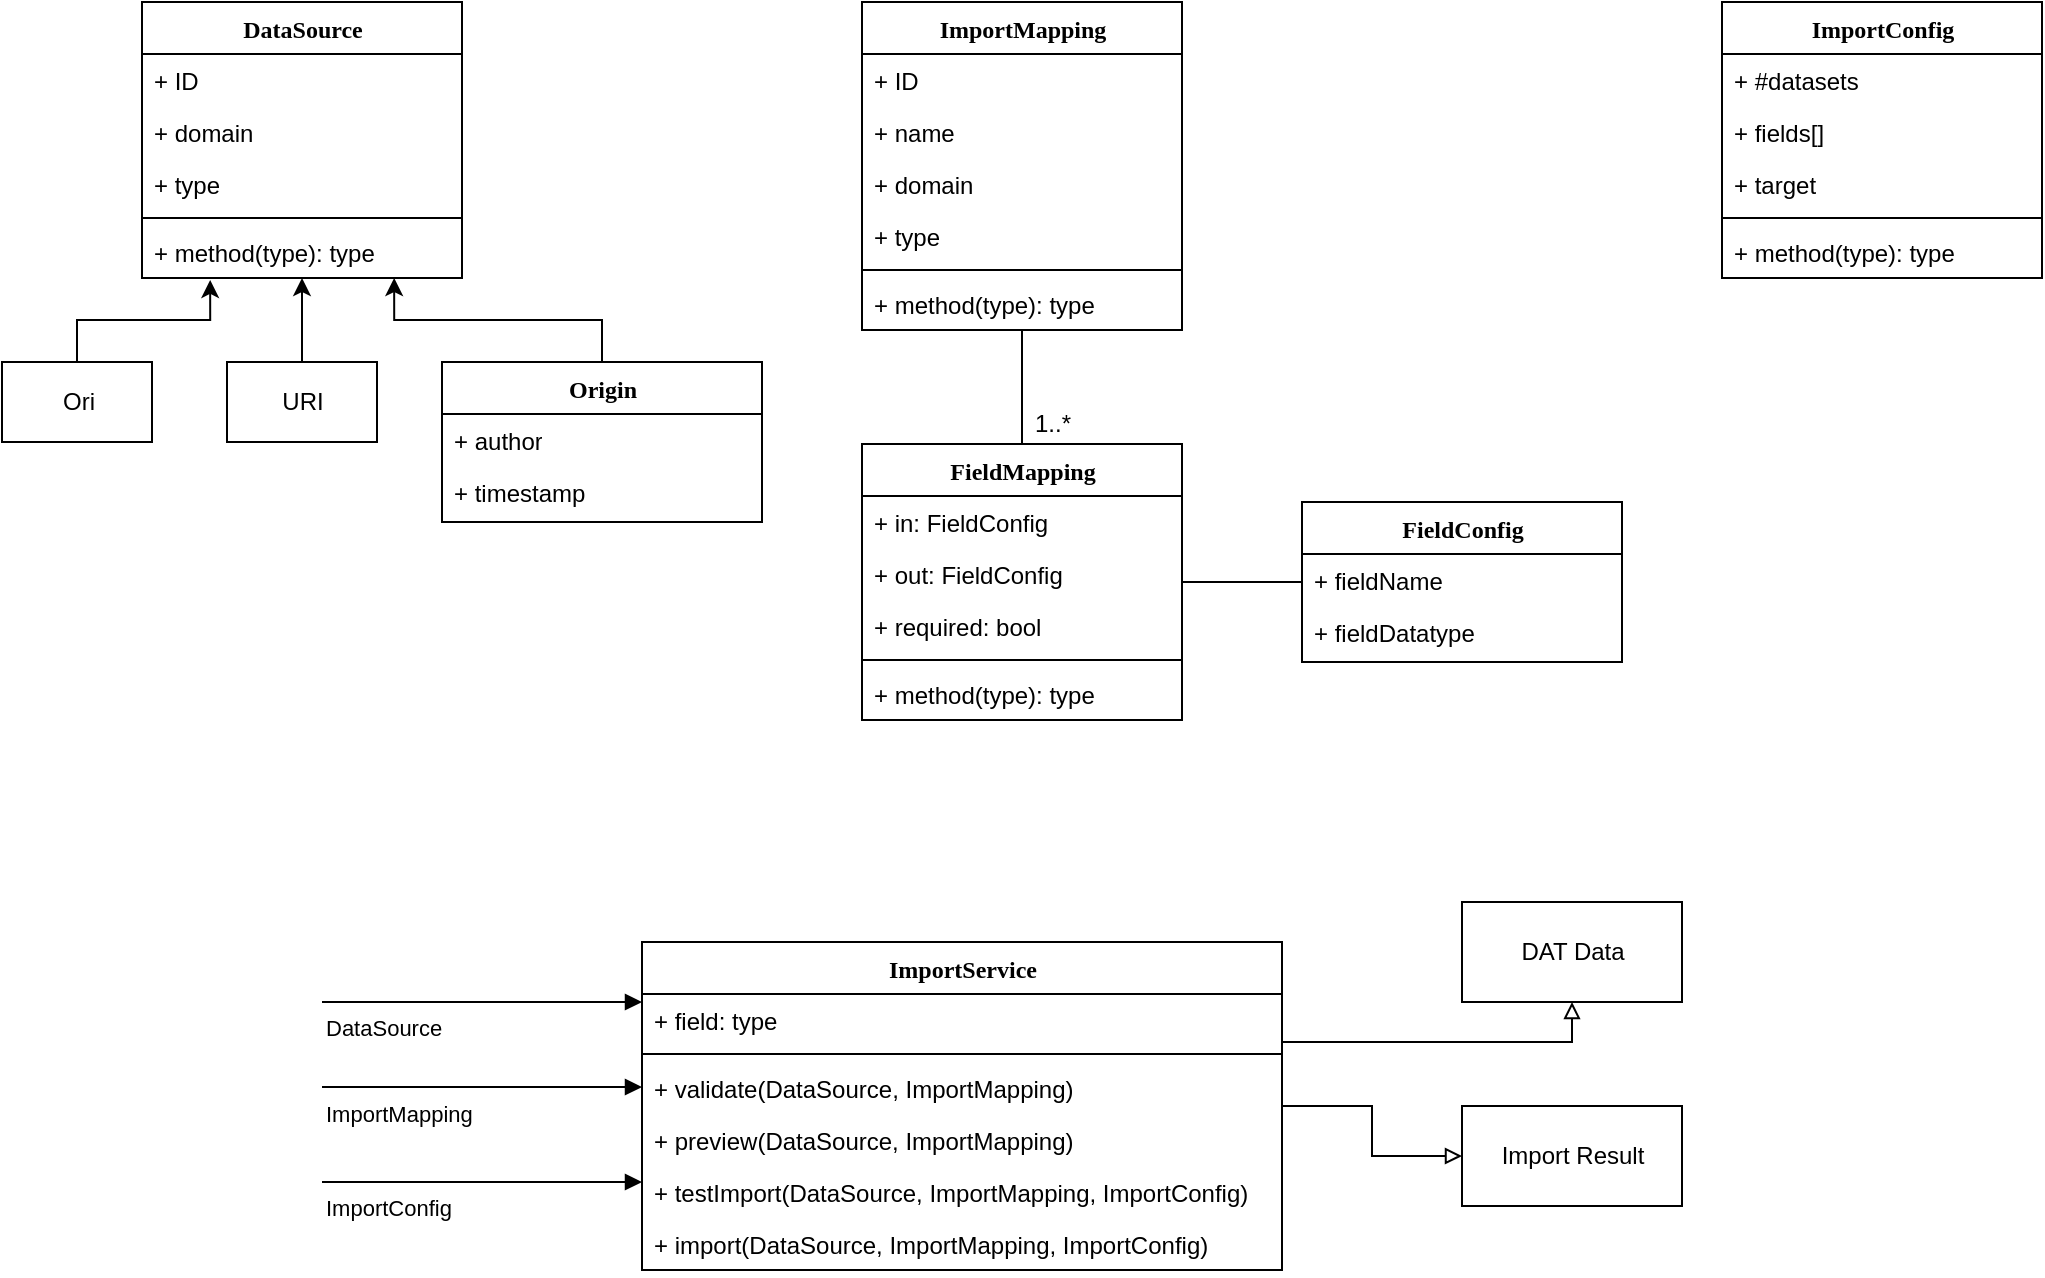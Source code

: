 <mxfile version="12.3.0" type="github" pages="1">
  <diagram name="Page-1" id="6133507b-19e7-1e82-6fc7-422aa6c4b21f">
    <mxGraphModel dx="2062" dy="1129" grid="1" gridSize="10" guides="1" tooltips="1" connect="1" arrows="1" fold="1" page="1" pageScale="1" pageWidth="1100" pageHeight="850" background="#ffffff" math="0" shadow="0">
      <root>
        <mxCell id="0"/>
        <mxCell id="1" parent="0"/>
        <mxCell id="tQbu4OHNhD7reHEDY6yL-50" value="ImportConfig" style="swimlane;html=1;fontStyle=1;align=center;verticalAlign=top;childLayout=stackLayout;horizontal=1;startSize=26;horizontalStack=0;resizeParent=1;resizeLast=0;collapsible=1;marginBottom=0;swimlaneFillColor=#ffffff;rounded=0;shadow=0;comic=0;labelBackgroundColor=none;strokeWidth=1;fillColor=none;fontFamily=Verdana;fontSize=12" vertex="1" parent="1">
          <mxGeometry x="910" y="60" width="160" height="138" as="geometry"/>
        </mxCell>
        <mxCell id="tQbu4OHNhD7reHEDY6yL-51" value="&lt;div&gt;+ #datasets&lt;/div&gt;" style="text;html=1;strokeColor=none;fillColor=none;align=left;verticalAlign=top;spacingLeft=4;spacingRight=4;whiteSpace=wrap;overflow=hidden;rotatable=0;points=[[0,0.5],[1,0.5]];portConstraint=eastwest;" vertex="1" parent="tQbu4OHNhD7reHEDY6yL-50">
          <mxGeometry y="26" width="160" height="26" as="geometry"/>
        </mxCell>
        <mxCell id="tQbu4OHNhD7reHEDY6yL-52" value="+ fields[]" style="text;html=1;strokeColor=none;fillColor=none;align=left;verticalAlign=top;spacingLeft=4;spacingRight=4;whiteSpace=wrap;overflow=hidden;rotatable=0;points=[[0,0.5],[1,0.5]];portConstraint=eastwest;" vertex="1" parent="tQbu4OHNhD7reHEDY6yL-50">
          <mxGeometry y="52" width="160" height="26" as="geometry"/>
        </mxCell>
        <mxCell id="tQbu4OHNhD7reHEDY6yL-55" value="+ target" style="text;html=1;strokeColor=none;fillColor=none;align=left;verticalAlign=top;spacingLeft=4;spacingRight=4;whiteSpace=wrap;overflow=hidden;rotatable=0;points=[[0,0.5],[1,0.5]];portConstraint=eastwest;" vertex="1" parent="tQbu4OHNhD7reHEDY6yL-50">
          <mxGeometry y="78" width="160" height="26" as="geometry"/>
        </mxCell>
        <mxCell id="tQbu4OHNhD7reHEDY6yL-53" value="" style="line;html=1;strokeWidth=1;fillColor=none;align=left;verticalAlign=middle;spacingTop=-1;spacingLeft=3;spacingRight=3;rotatable=0;labelPosition=right;points=[];portConstraint=eastwest;" vertex="1" parent="tQbu4OHNhD7reHEDY6yL-50">
          <mxGeometry y="104" width="160" height="8" as="geometry"/>
        </mxCell>
        <mxCell id="tQbu4OHNhD7reHEDY6yL-54" value="+ method(type): type" style="text;html=1;strokeColor=none;fillColor=none;align=left;verticalAlign=top;spacingLeft=4;spacingRight=4;whiteSpace=wrap;overflow=hidden;rotatable=0;points=[[0,0.5],[1,0.5]];portConstraint=eastwest;" vertex="1" parent="tQbu4OHNhD7reHEDY6yL-50">
          <mxGeometry y="112" width="160" height="26" as="geometry"/>
        </mxCell>
        <mxCell id="tQbu4OHNhD7reHEDY6yL-56" value="" style="group" vertex="1" connectable="0" parent="1">
          <mxGeometry x="50" y="60" width="380" height="260" as="geometry"/>
        </mxCell>
        <mxCell id="tQbu4OHNhD7reHEDY6yL-2" value="&lt;div&gt;DataSource&lt;/div&gt;" style="swimlane;html=1;fontStyle=1;align=center;verticalAlign=top;childLayout=stackLayout;horizontal=1;startSize=26;horizontalStack=0;resizeParent=1;resizeLast=0;collapsible=1;marginBottom=0;swimlaneFillColor=#ffffff;rounded=0;shadow=0;comic=0;labelBackgroundColor=none;strokeWidth=1;fillColor=none;fontFamily=Verdana;fontSize=12" vertex="1" parent="tQbu4OHNhD7reHEDY6yL-56">
          <mxGeometry x="70" width="160" height="138" as="geometry"/>
        </mxCell>
        <mxCell id="tQbu4OHNhD7reHEDY6yL-3" value="+ ID" style="text;html=1;strokeColor=none;fillColor=none;align=left;verticalAlign=top;spacingLeft=4;spacingRight=4;whiteSpace=wrap;overflow=hidden;rotatable=0;points=[[0,0.5],[1,0.5]];portConstraint=eastwest;" vertex="1" parent="tQbu4OHNhD7reHEDY6yL-2">
          <mxGeometry y="26" width="160" height="26" as="geometry"/>
        </mxCell>
        <mxCell id="tQbu4OHNhD7reHEDY6yL-4" value="+ domain" style="text;html=1;strokeColor=none;fillColor=none;align=left;verticalAlign=top;spacingLeft=4;spacingRight=4;whiteSpace=wrap;overflow=hidden;rotatable=0;points=[[0,0.5],[1,0.5]];portConstraint=eastwest;" vertex="1" parent="tQbu4OHNhD7reHEDY6yL-2">
          <mxGeometry y="52" width="160" height="26" as="geometry"/>
        </mxCell>
        <mxCell id="tQbu4OHNhD7reHEDY6yL-7" value="+ type" style="text;html=1;strokeColor=none;fillColor=none;align=left;verticalAlign=top;spacingLeft=4;spacingRight=4;whiteSpace=wrap;overflow=hidden;rotatable=0;points=[[0,0.5],[1,0.5]];portConstraint=eastwest;" vertex="1" parent="tQbu4OHNhD7reHEDY6yL-2">
          <mxGeometry y="78" width="160" height="26" as="geometry"/>
        </mxCell>
        <mxCell id="tQbu4OHNhD7reHEDY6yL-5" value="" style="line;html=1;strokeWidth=1;fillColor=none;align=left;verticalAlign=middle;spacingTop=-1;spacingLeft=3;spacingRight=3;rotatable=0;labelPosition=right;points=[];portConstraint=eastwest;" vertex="1" parent="tQbu4OHNhD7reHEDY6yL-2">
          <mxGeometry y="104" width="160" height="8" as="geometry"/>
        </mxCell>
        <mxCell id="tQbu4OHNhD7reHEDY6yL-6" value="+ method(type): type" style="text;html=1;strokeColor=none;fillColor=none;align=left;verticalAlign=top;spacingLeft=4;spacingRight=4;whiteSpace=wrap;overflow=hidden;rotatable=0;points=[[0,0.5],[1,0.5]];portConstraint=eastwest;" vertex="1" parent="tQbu4OHNhD7reHEDY6yL-2">
          <mxGeometry y="112" width="160" height="26" as="geometry"/>
        </mxCell>
        <mxCell id="tQbu4OHNhD7reHEDY6yL-16" style="edgeStyle=orthogonalEdgeStyle;rounded=0;orthogonalLoop=1;jettySize=auto;html=1;entryX=0.213;entryY=1.038;entryDx=0;entryDy=0;entryPerimeter=0;" edge="1" parent="tQbu4OHNhD7reHEDY6yL-56" source="tQbu4OHNhD7reHEDY6yL-10" target="tQbu4OHNhD7reHEDY6yL-6">
          <mxGeometry relative="1" as="geometry"/>
        </mxCell>
        <mxCell id="tQbu4OHNhD7reHEDY6yL-10" value="Ori" style="html=1;" vertex="1" parent="tQbu4OHNhD7reHEDY6yL-56">
          <mxGeometry y="180" width="75" height="40" as="geometry"/>
        </mxCell>
        <mxCell id="tQbu4OHNhD7reHEDY6yL-15" style="edgeStyle=orthogonalEdgeStyle;rounded=0;orthogonalLoop=1;jettySize=auto;html=1;" edge="1" parent="tQbu4OHNhD7reHEDY6yL-56" source="tQbu4OHNhD7reHEDY6yL-14" target="tQbu4OHNhD7reHEDY6yL-2">
          <mxGeometry relative="1" as="geometry"/>
        </mxCell>
        <mxCell id="tQbu4OHNhD7reHEDY6yL-14" value="URI" style="html=1;" vertex="1" parent="tQbu4OHNhD7reHEDY6yL-56">
          <mxGeometry x="112.5" y="180" width="75" height="40" as="geometry"/>
        </mxCell>
        <mxCell id="tQbu4OHNhD7reHEDY6yL-24" style="edgeStyle=orthogonalEdgeStyle;rounded=0;orthogonalLoop=1;jettySize=auto;html=1;entryX=0.788;entryY=1;entryDx=0;entryDy=0;entryPerimeter=0;" edge="1" parent="tQbu4OHNhD7reHEDY6yL-56" source="tQbu4OHNhD7reHEDY6yL-19" target="tQbu4OHNhD7reHEDY6yL-6">
          <mxGeometry relative="1" as="geometry"/>
        </mxCell>
        <mxCell id="tQbu4OHNhD7reHEDY6yL-19" value="Origin" style="swimlane;html=1;fontStyle=1;align=center;verticalAlign=top;childLayout=stackLayout;horizontal=1;startSize=26;horizontalStack=0;resizeParent=1;resizeLast=0;collapsible=1;marginBottom=0;swimlaneFillColor=#ffffff;rounded=0;shadow=0;comic=0;labelBackgroundColor=none;strokeWidth=1;fillColor=none;fontFamily=Verdana;fontSize=12" vertex="1" parent="tQbu4OHNhD7reHEDY6yL-56">
          <mxGeometry x="220" y="180" width="160" height="80" as="geometry"/>
        </mxCell>
        <mxCell id="tQbu4OHNhD7reHEDY6yL-20" value="+ author" style="text;html=1;strokeColor=none;fillColor=none;align=left;verticalAlign=top;spacingLeft=4;spacingRight=4;whiteSpace=wrap;overflow=hidden;rotatable=0;points=[[0,0.5],[1,0.5]];portConstraint=eastwest;" vertex="1" parent="tQbu4OHNhD7reHEDY6yL-19">
          <mxGeometry y="26" width="160" height="26" as="geometry"/>
        </mxCell>
        <mxCell id="tQbu4OHNhD7reHEDY6yL-21" value="+ timestamp" style="text;html=1;strokeColor=none;fillColor=none;align=left;verticalAlign=top;spacingLeft=4;spacingRight=4;whiteSpace=wrap;overflow=hidden;rotatable=0;points=[[0,0.5],[1,0.5]];portConstraint=eastwest;" vertex="1" parent="tQbu4OHNhD7reHEDY6yL-19">
          <mxGeometry y="52" width="160" height="26" as="geometry"/>
        </mxCell>
        <mxCell id="tQbu4OHNhD7reHEDY6yL-57" value="" style="group" vertex="1" connectable="0" parent="1">
          <mxGeometry x="480" y="60" width="380" height="359" as="geometry"/>
        </mxCell>
        <mxCell id="tQbu4OHNhD7reHEDY6yL-25" value="ImportMapping" style="swimlane;html=1;fontStyle=1;align=center;verticalAlign=top;childLayout=stackLayout;horizontal=1;startSize=26;horizontalStack=0;resizeParent=1;resizeLast=0;collapsible=1;marginBottom=0;swimlaneFillColor=#ffffff;rounded=0;shadow=0;comic=0;labelBackgroundColor=none;strokeWidth=1;fillColor=none;fontFamily=Verdana;fontSize=12" vertex="1" parent="tQbu4OHNhD7reHEDY6yL-57">
          <mxGeometry width="160" height="164" as="geometry"/>
        </mxCell>
        <mxCell id="tQbu4OHNhD7reHEDY6yL-26" value="+ ID" style="text;html=1;strokeColor=none;fillColor=none;align=left;verticalAlign=top;spacingLeft=4;spacingRight=4;whiteSpace=wrap;overflow=hidden;rotatable=0;points=[[0,0.5],[1,0.5]];portConstraint=eastwest;" vertex="1" parent="tQbu4OHNhD7reHEDY6yL-25">
          <mxGeometry y="26" width="160" height="26" as="geometry"/>
        </mxCell>
        <mxCell id="tQbu4OHNhD7reHEDY6yL-27" value="+ name" style="text;html=1;strokeColor=none;fillColor=none;align=left;verticalAlign=top;spacingLeft=4;spacingRight=4;whiteSpace=wrap;overflow=hidden;rotatable=0;points=[[0,0.5],[1,0.5]];portConstraint=eastwest;" vertex="1" parent="tQbu4OHNhD7reHEDY6yL-25">
          <mxGeometry y="52" width="160" height="26" as="geometry"/>
        </mxCell>
        <mxCell id="tQbu4OHNhD7reHEDY6yL-30" value="+ domain" style="text;html=1;strokeColor=none;fillColor=none;align=left;verticalAlign=top;spacingLeft=4;spacingRight=4;whiteSpace=wrap;overflow=hidden;rotatable=0;points=[[0,0.5],[1,0.5]];portConstraint=eastwest;" vertex="1" parent="tQbu4OHNhD7reHEDY6yL-25">
          <mxGeometry y="78" width="160" height="26" as="geometry"/>
        </mxCell>
        <mxCell id="tQbu4OHNhD7reHEDY6yL-31" value="+ type" style="text;html=1;strokeColor=none;fillColor=none;align=left;verticalAlign=top;spacingLeft=4;spacingRight=4;whiteSpace=wrap;overflow=hidden;rotatable=0;points=[[0,0.5],[1,0.5]];portConstraint=eastwest;" vertex="1" parent="tQbu4OHNhD7reHEDY6yL-25">
          <mxGeometry y="104" width="160" height="26" as="geometry"/>
        </mxCell>
        <mxCell id="tQbu4OHNhD7reHEDY6yL-28" value="" style="line;html=1;strokeWidth=1;fillColor=none;align=left;verticalAlign=middle;spacingTop=-1;spacingLeft=3;spacingRight=3;rotatable=0;labelPosition=right;points=[];portConstraint=eastwest;" vertex="1" parent="tQbu4OHNhD7reHEDY6yL-25">
          <mxGeometry y="130" width="160" height="8" as="geometry"/>
        </mxCell>
        <mxCell id="tQbu4OHNhD7reHEDY6yL-29" value="+ method(type): type" style="text;html=1;strokeColor=none;fillColor=none;align=left;verticalAlign=top;spacingLeft=4;spacingRight=4;whiteSpace=wrap;overflow=hidden;rotatable=0;points=[[0,0.5],[1,0.5]];portConstraint=eastwest;" vertex="1" parent="tQbu4OHNhD7reHEDY6yL-25">
          <mxGeometry y="138" width="160" height="26" as="geometry"/>
        </mxCell>
        <mxCell id="tQbu4OHNhD7reHEDY6yL-48" style="edgeStyle=orthogonalEdgeStyle;rounded=0;orthogonalLoop=1;jettySize=auto;html=1;endArrow=none;endFill=0;" edge="1" parent="tQbu4OHNhD7reHEDY6yL-57" source="tQbu4OHNhD7reHEDY6yL-32" target="tQbu4OHNhD7reHEDY6yL-25">
          <mxGeometry relative="1" as="geometry"/>
        </mxCell>
        <mxCell id="tQbu4OHNhD7reHEDY6yL-32" value="FieldMapping" style="swimlane;html=1;fontStyle=1;align=center;verticalAlign=top;childLayout=stackLayout;horizontal=1;startSize=26;horizontalStack=0;resizeParent=1;resizeLast=0;collapsible=1;marginBottom=0;swimlaneFillColor=#ffffff;rounded=0;shadow=0;comic=0;labelBackgroundColor=none;strokeWidth=1;fillColor=none;fontFamily=Verdana;fontSize=12" vertex="1" parent="tQbu4OHNhD7reHEDY6yL-57">
          <mxGeometry y="221" width="160" height="138" as="geometry"/>
        </mxCell>
        <mxCell id="tQbu4OHNhD7reHEDY6yL-33" value="+ in: FieldConfig" style="text;html=1;strokeColor=none;fillColor=none;align=left;verticalAlign=top;spacingLeft=4;spacingRight=4;whiteSpace=wrap;overflow=hidden;rotatable=0;points=[[0,0.5],[1,0.5]];portConstraint=eastwest;" vertex="1" parent="tQbu4OHNhD7reHEDY6yL-32">
          <mxGeometry y="26" width="160" height="26" as="geometry"/>
        </mxCell>
        <mxCell id="tQbu4OHNhD7reHEDY6yL-34" value="+ out: FieldConfig" style="text;html=1;strokeColor=none;fillColor=none;align=left;verticalAlign=top;spacingLeft=4;spacingRight=4;whiteSpace=wrap;overflow=hidden;rotatable=0;points=[[0,0.5],[1,0.5]];portConstraint=eastwest;" vertex="1" parent="tQbu4OHNhD7reHEDY6yL-32">
          <mxGeometry y="52" width="160" height="26" as="geometry"/>
        </mxCell>
        <mxCell id="tQbu4OHNhD7reHEDY6yL-37" value="+ required: bool" style="text;html=1;strokeColor=none;fillColor=none;align=left;verticalAlign=top;spacingLeft=4;spacingRight=4;whiteSpace=wrap;overflow=hidden;rotatable=0;points=[[0,0.5],[1,0.5]];portConstraint=eastwest;" vertex="1" parent="tQbu4OHNhD7reHEDY6yL-32">
          <mxGeometry y="78" width="160" height="26" as="geometry"/>
        </mxCell>
        <mxCell id="tQbu4OHNhD7reHEDY6yL-35" value="" style="line;html=1;strokeWidth=1;fillColor=none;align=left;verticalAlign=middle;spacingTop=-1;spacingLeft=3;spacingRight=3;rotatable=0;labelPosition=right;points=[];portConstraint=eastwest;" vertex="1" parent="tQbu4OHNhD7reHEDY6yL-32">
          <mxGeometry y="104" width="160" height="8" as="geometry"/>
        </mxCell>
        <mxCell id="tQbu4OHNhD7reHEDY6yL-36" value="+ method(type): type" style="text;html=1;strokeColor=none;fillColor=none;align=left;verticalAlign=top;spacingLeft=4;spacingRight=4;whiteSpace=wrap;overflow=hidden;rotatable=0;points=[[0,0.5],[1,0.5]];portConstraint=eastwest;" vertex="1" parent="tQbu4OHNhD7reHEDY6yL-32">
          <mxGeometry y="112" width="160" height="26" as="geometry"/>
        </mxCell>
        <mxCell id="tQbu4OHNhD7reHEDY6yL-38" value="FieldConfig" style="swimlane;html=1;fontStyle=1;align=center;verticalAlign=top;childLayout=stackLayout;horizontal=1;startSize=26;horizontalStack=0;resizeParent=1;resizeLast=0;collapsible=1;marginBottom=0;swimlaneFillColor=#ffffff;rounded=0;shadow=0;comic=0;labelBackgroundColor=none;strokeWidth=1;fillColor=none;fontFamily=Verdana;fontSize=12" vertex="1" parent="tQbu4OHNhD7reHEDY6yL-57">
          <mxGeometry x="220" y="250" width="160" height="80" as="geometry"/>
        </mxCell>
        <mxCell id="tQbu4OHNhD7reHEDY6yL-39" value="+ fieldName" style="text;html=1;strokeColor=none;fillColor=none;align=left;verticalAlign=top;spacingLeft=4;spacingRight=4;whiteSpace=wrap;overflow=hidden;rotatable=0;points=[[0,0.5],[1,0.5]];portConstraint=eastwest;" vertex="1" parent="tQbu4OHNhD7reHEDY6yL-38">
          <mxGeometry y="26" width="160" height="26" as="geometry"/>
        </mxCell>
        <mxCell id="tQbu4OHNhD7reHEDY6yL-40" value="+ fieldDatatype" style="text;html=1;strokeColor=none;fillColor=none;align=left;verticalAlign=top;spacingLeft=4;spacingRight=4;whiteSpace=wrap;overflow=hidden;rotatable=0;points=[[0,0.5],[1,0.5]];portConstraint=eastwest;" vertex="1" parent="tQbu4OHNhD7reHEDY6yL-38">
          <mxGeometry y="52" width="160" height="26" as="geometry"/>
        </mxCell>
        <mxCell id="tQbu4OHNhD7reHEDY6yL-47" style="edgeStyle=orthogonalEdgeStyle;rounded=0;orthogonalLoop=1;jettySize=auto;html=1;endArrow=none;endFill=0;" edge="1" parent="tQbu4OHNhD7reHEDY6yL-57" source="tQbu4OHNhD7reHEDY6yL-32" target="tQbu4OHNhD7reHEDY6yL-38">
          <mxGeometry relative="1" as="geometry"/>
        </mxCell>
        <mxCell id="tQbu4OHNhD7reHEDY6yL-49" value="1..*" style="text;html=1;align=center;verticalAlign=middle;resizable=0;points=[];;autosize=1;" vertex="1" parent="tQbu4OHNhD7reHEDY6yL-57">
          <mxGeometry x="80" y="201" width="30" height="20" as="geometry"/>
        </mxCell>
        <mxCell id="tQbu4OHNhD7reHEDY6yL-58" value="ImportService" style="swimlane;html=1;fontStyle=1;align=center;verticalAlign=top;childLayout=stackLayout;horizontal=1;startSize=26;horizontalStack=0;resizeParent=1;resizeLast=0;collapsible=1;marginBottom=0;swimlaneFillColor=#ffffff;rounded=0;shadow=0;comic=0;labelBackgroundColor=none;strokeWidth=1;fillColor=none;fontFamily=Verdana;fontSize=12" vertex="1" parent="1">
          <mxGeometry x="370" y="530" width="320" height="164" as="geometry"/>
        </mxCell>
        <mxCell id="tQbu4OHNhD7reHEDY6yL-59" value="+ field: type" style="text;html=1;strokeColor=none;fillColor=none;align=left;verticalAlign=top;spacingLeft=4;spacingRight=4;whiteSpace=wrap;overflow=hidden;rotatable=0;points=[[0,0.5],[1,0.5]];portConstraint=eastwest;" vertex="1" parent="tQbu4OHNhD7reHEDY6yL-58">
          <mxGeometry y="26" width="320" height="26" as="geometry"/>
        </mxCell>
        <mxCell id="tQbu4OHNhD7reHEDY6yL-61" value="" style="line;html=1;strokeWidth=1;fillColor=none;align=left;verticalAlign=middle;spacingTop=-1;spacingLeft=3;spacingRight=3;rotatable=0;labelPosition=right;points=[];portConstraint=eastwest;" vertex="1" parent="tQbu4OHNhD7reHEDY6yL-58">
          <mxGeometry y="52" width="320" height="8" as="geometry"/>
        </mxCell>
        <mxCell id="tQbu4OHNhD7reHEDY6yL-62" value="+ validate(DataSource, ImportMapping)" style="text;html=1;strokeColor=none;fillColor=none;align=left;verticalAlign=top;spacingLeft=4;spacingRight=4;whiteSpace=wrap;overflow=hidden;rotatable=0;points=[[0,0.5],[1,0.5]];portConstraint=eastwest;" vertex="1" parent="tQbu4OHNhD7reHEDY6yL-58">
          <mxGeometry y="60" width="320" height="26" as="geometry"/>
        </mxCell>
        <mxCell id="tQbu4OHNhD7reHEDY6yL-63" value="+ preview(DataSource, ImportMapping)" style="text;html=1;strokeColor=none;fillColor=none;align=left;verticalAlign=top;spacingLeft=4;spacingRight=4;whiteSpace=wrap;overflow=hidden;rotatable=0;points=[[0,0.5],[1,0.5]];portConstraint=eastwest;" vertex="1" parent="tQbu4OHNhD7reHEDY6yL-58">
          <mxGeometry y="86" width="320" height="26" as="geometry"/>
        </mxCell>
        <mxCell id="tQbu4OHNhD7reHEDY6yL-64" value="+ testImport(DataSource, ImportMapping, ImportConfig)" style="text;html=1;strokeColor=none;fillColor=none;align=left;verticalAlign=top;spacingLeft=4;spacingRight=4;whiteSpace=wrap;overflow=hidden;rotatable=0;points=[[0,0.5],[1,0.5]];portConstraint=eastwest;" vertex="1" parent="tQbu4OHNhD7reHEDY6yL-58">
          <mxGeometry y="112" width="320" height="26" as="geometry"/>
        </mxCell>
        <mxCell id="tQbu4OHNhD7reHEDY6yL-65" value="+ import(DataSource, ImportMapping, ImportConfig)" style="text;html=1;strokeColor=none;fillColor=none;align=left;verticalAlign=top;spacingLeft=4;spacingRight=4;whiteSpace=wrap;overflow=hidden;rotatable=0;points=[[0,0.5],[1,0.5]];portConstraint=eastwest;" vertex="1" parent="tQbu4OHNhD7reHEDY6yL-58">
          <mxGeometry y="138" width="320" height="26" as="geometry"/>
        </mxCell>
        <mxCell id="tQbu4OHNhD7reHEDY6yL-66" value="DataSource" style="endArrow=block;endFill=1;html=1;edgeStyle=orthogonalEdgeStyle;align=left;verticalAlign=top;" edge="1" parent="1">
          <mxGeometry x="-1" relative="1" as="geometry">
            <mxPoint x="210" y="560" as="sourcePoint"/>
            <mxPoint x="370" y="560" as="targetPoint"/>
          </mxGeometry>
        </mxCell>
        <mxCell id="tQbu4OHNhD7reHEDY6yL-68" value="ImportMapping" style="endArrow=block;endFill=1;html=1;edgeStyle=orthogonalEdgeStyle;align=left;verticalAlign=top;" edge="1" parent="1">
          <mxGeometry x="-1" relative="1" as="geometry">
            <mxPoint x="210" y="602.5" as="sourcePoint"/>
            <mxPoint x="370" y="602.5" as="targetPoint"/>
          </mxGeometry>
        </mxCell>
        <mxCell id="tQbu4OHNhD7reHEDY6yL-70" value="ImportConfig" style="endArrow=block;endFill=1;html=1;edgeStyle=orthogonalEdgeStyle;align=left;verticalAlign=top;" edge="1" parent="1">
          <mxGeometry x="-1" relative="1" as="geometry">
            <mxPoint x="210" y="650" as="sourcePoint"/>
            <mxPoint x="370" y="650" as="targetPoint"/>
          </mxGeometry>
        </mxCell>
        <mxCell id="tQbu4OHNhD7reHEDY6yL-79" style="edgeStyle=orthogonalEdgeStyle;rounded=0;orthogonalLoop=1;jettySize=auto;html=1;endArrow=none;endFill=0;entryX=1;entryY=-0.25;entryDx=0;entryDy=0;entryPerimeter=0;startArrow=block;startFill=0;comic=0;strokeWidth=1;" edge="1" parent="1" source="tQbu4OHNhD7reHEDY6yL-72" target="tQbu4OHNhD7reHEDY6yL-61">
          <mxGeometry relative="1" as="geometry"/>
        </mxCell>
        <mxCell id="tQbu4OHNhD7reHEDY6yL-72" value="DAT Data" style="html=1;" vertex="1" parent="1">
          <mxGeometry x="780" y="510" width="110" height="50" as="geometry"/>
        </mxCell>
        <mxCell id="tQbu4OHNhD7reHEDY6yL-77" style="edgeStyle=orthogonalEdgeStyle;rounded=0;orthogonalLoop=1;jettySize=auto;html=1;endArrow=none;endFill=0;startArrow=block;startFill=0;" edge="1" parent="1" source="tQbu4OHNhD7reHEDY6yL-73" target="tQbu4OHNhD7reHEDY6yL-58">
          <mxGeometry relative="1" as="geometry"/>
        </mxCell>
        <mxCell id="tQbu4OHNhD7reHEDY6yL-73" value="Import Result" style="html=1;" vertex="1" parent="1">
          <mxGeometry x="780" y="612" width="110" height="50" as="geometry"/>
        </mxCell>
      </root>
    </mxGraphModel>
  </diagram>
</mxfile>

